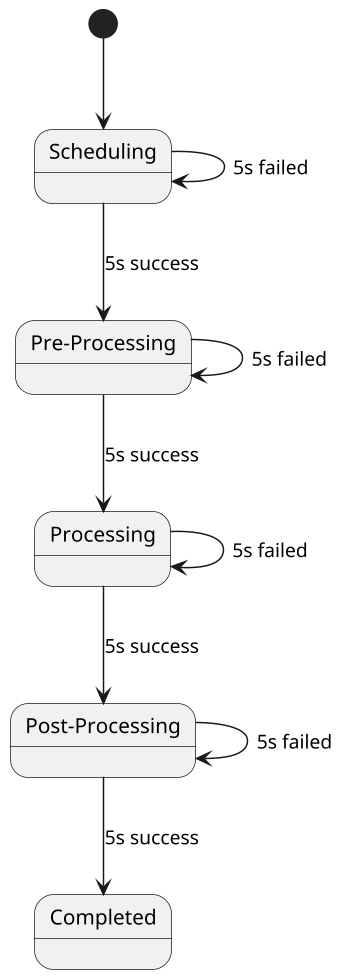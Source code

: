 @startuml
scale 350 width
state "Scheduling" as sch
state "Pre-Processing" as prep
state "Processing" as proc
state "Post-Processing" as post
state "Completed" as completed

[*] --> sch
sch --> prep: 5s success
sch --> sch: 5s failed
prep --> proc: 5s success
prep --> prep: 5s failed
proc --> post: 5s success
proc --> proc: 5s failed
post --> completed: 5s success
post --> post: 5s failed

@enduml